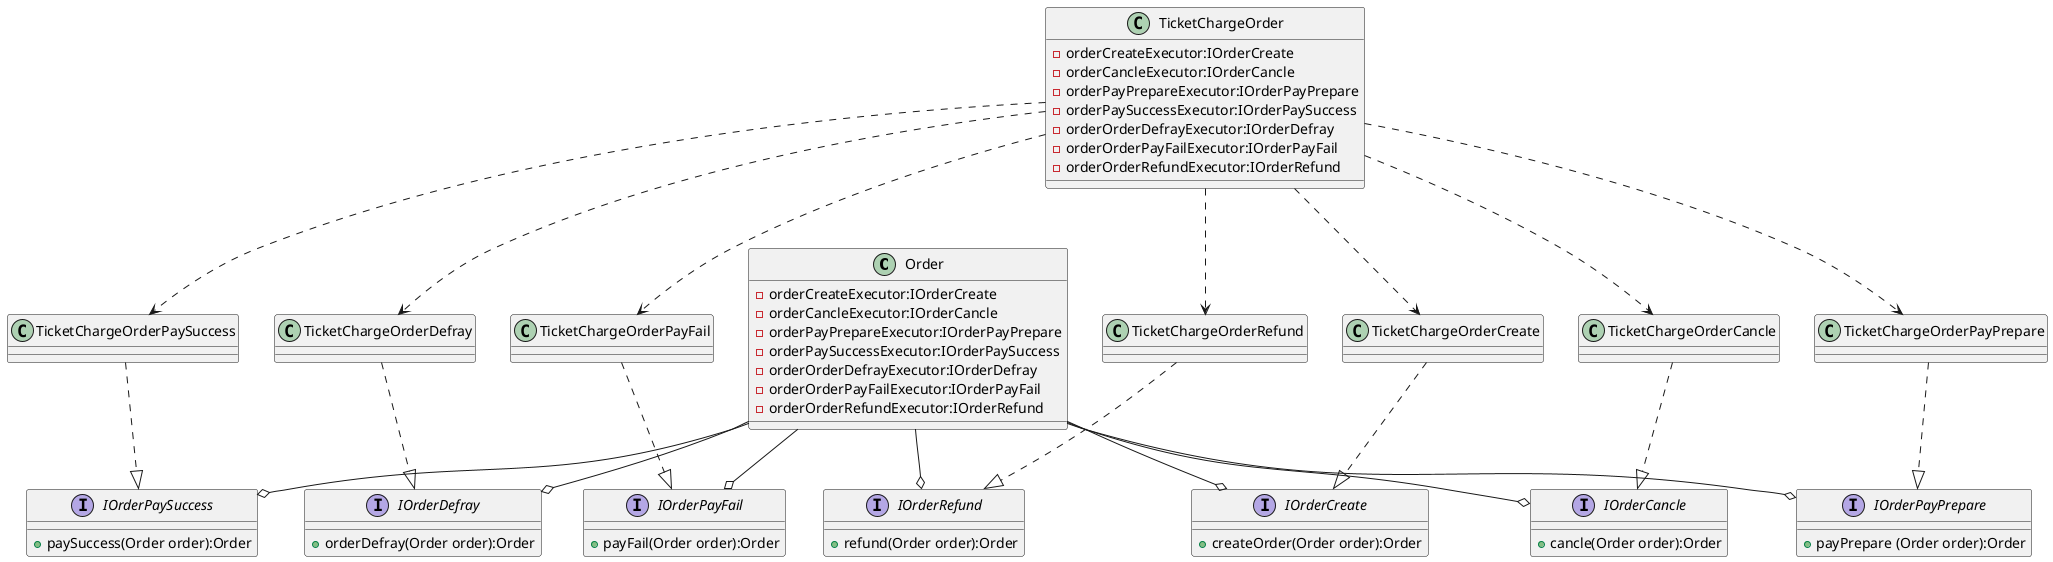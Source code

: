 @startuml

class Order
interface IOrderCreate {
    +createOrder(Order order):Order
}
interface IOrderCancle {
    +cancle(Order order):Order
}
interface IOrderPayPrepare {
    +payPrepare (Order order):Order
}
interface IOrderPaySuccess {
    +paySuccess(Order order):Order
}
interface IOrderDefray {
    +orderDefray(Order order):Order
}
interface IOrderPayFail {
    +payFail(Order order):Order
}
interface IOrderRefund {
    +refund(Order order):Order
}

Order --o IOrderCreate
Order --o IOrderCancle
Order --o IOrderPayPrepare
Order --o IOrderPaySuccess
Order --o IOrderDefray
Order --o IOrderPayFail
Order --o IOrderRefund

TicketChargeOrderCreate ..|> IOrderCreate
TicketChargeOrderCancle ..|> IOrderCancle
TicketChargeOrderPayPrepare ..|> IOrderPayPrepare
TicketChargeOrderPaySuccess ..|> IOrderPaySuccess
TicketChargeOrderDefray ..|> IOrderDefray
TicketChargeOrderPayFail ..|> IOrderPayFail
TicketChargeOrderRefund ..|> IOrderRefund

TicketChargeOrder ..> TicketChargeOrderCreate
TicketChargeOrder ..> TicketChargeOrderCancle
TicketChargeOrder ..> TicketChargeOrderPayPrepare
TicketChargeOrder ..> TicketChargeOrderPaySuccess
TicketChargeOrder ..> TicketChargeOrderDefray
TicketChargeOrder ..> TicketChargeOrderPayFail
TicketChargeOrder ..> TicketChargeOrderRefund

class Order {
    -orderCreateExecutor:IOrderCreate
    -orderCancleExecutor:IOrderCancle
    -orderPayPrepareExecutor:IOrderPayPrepare
    -orderPaySuccessExecutor:IOrderPaySuccess
    -orderOrderDefrayExecutor:IOrderDefray
    -orderOrderPayFailExecutor:IOrderPayFail
    -orderOrderRefundExecutor:IOrderRefund
}

class TicketChargeOrder {
    -orderCreateExecutor:IOrderCreate
    -orderCancleExecutor:IOrderCancle
    -orderPayPrepareExecutor:IOrderPayPrepare
    -orderPaySuccessExecutor:IOrderPaySuccess
    -orderOrderDefrayExecutor:IOrderDefray
    -orderOrderPayFailExecutor:IOrderPayFail
    -orderOrderRefundExecutor:IOrderRefund
}

@enduml